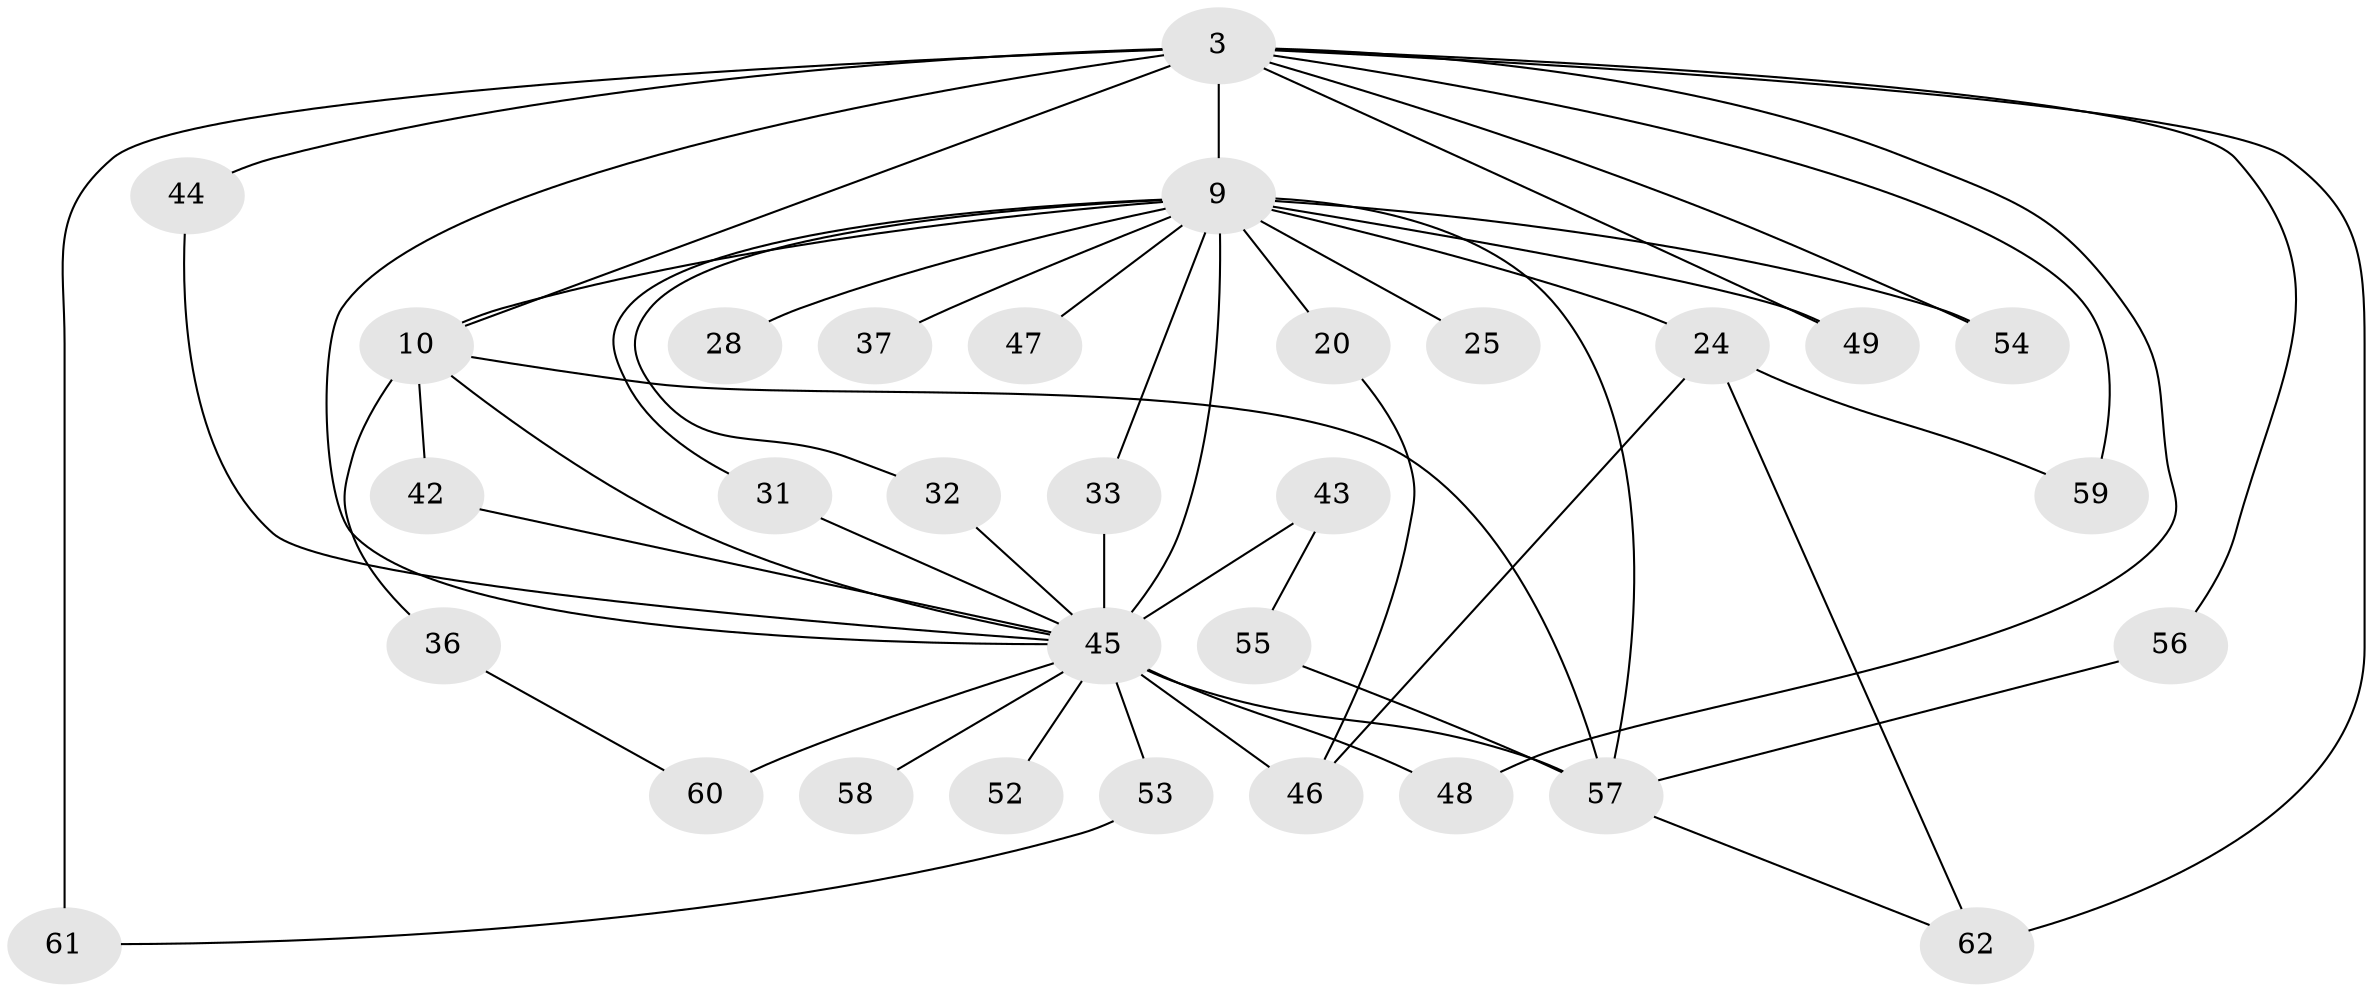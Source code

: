 // original degree distribution, {16: 0.016129032258064516, 14: 0.03225806451612903, 15: 0.016129032258064516, 11: 0.016129032258064516, 17: 0.03225806451612903, 24: 0.016129032258064516, 18: 0.016129032258064516, 12: 0.016129032258064516, 3: 0.20967741935483872, 4: 0.06451612903225806, 2: 0.5161290322580645, 8: 0.03225806451612903, 5: 0.016129032258064516}
// Generated by graph-tools (version 1.1) at 2025/45/03/09/25 04:45:55]
// undirected, 31 vertices, 52 edges
graph export_dot {
graph [start="1"]
  node [color=gray90,style=filled];
  3 [super="+2"];
  9 [super="+4+6"];
  10 [super="+5"];
  20;
  24;
  25;
  28;
  31;
  32;
  33;
  36;
  37;
  42;
  43;
  44;
  45 [super="+29+16+22+27+13+23"];
  46 [super="+38"];
  47;
  48 [super="+19"];
  49;
  52;
  53;
  54 [super="+30"];
  55;
  56;
  57 [super="+41+51+34+50"];
  58 [super="+35"];
  59;
  60 [super="+26"];
  61 [super="+14"];
  62 [super="+40"];
  3 -- 9 [weight=8];
  3 -- 10 [weight=4];
  3 -- 49;
  3 -- 56;
  3 -- 44;
  3 -- 59;
  3 -- 61 [weight=3];
  3 -- 48;
  3 -- 54;
  3 -- 62;
  3 -- 45 [weight=4];
  9 -- 10 [weight=8];
  9 -- 20 [weight=2];
  9 -- 25 [weight=2];
  9 -- 33;
  9 -- 54 [weight=2];
  9 -- 57 [weight=4];
  9 -- 47 [weight=2];
  9 -- 49;
  9 -- 28 [weight=2];
  9 -- 24 [weight=2];
  9 -- 31;
  9 -- 32;
  9 -- 37 [weight=2];
  9 -- 45 [weight=14];
  10 -- 36;
  10 -- 42;
  10 -- 57;
  10 -- 45 [weight=6];
  20 -- 46;
  24 -- 46;
  24 -- 59;
  24 -- 62;
  31 -- 45;
  32 -- 45;
  33 -- 45;
  36 -- 60;
  42 -- 45;
  43 -- 55;
  43 -- 45 [weight=2];
  44 -- 45;
  45 -- 60 [weight=4];
  45 -- 46;
  45 -- 48 [weight=2];
  45 -- 52 [weight=2];
  45 -- 53;
  45 -- 57 [weight=4];
  45 -- 58 [weight=3];
  53 -- 61;
  55 -- 57;
  56 -- 57;
  57 -- 62;
}
